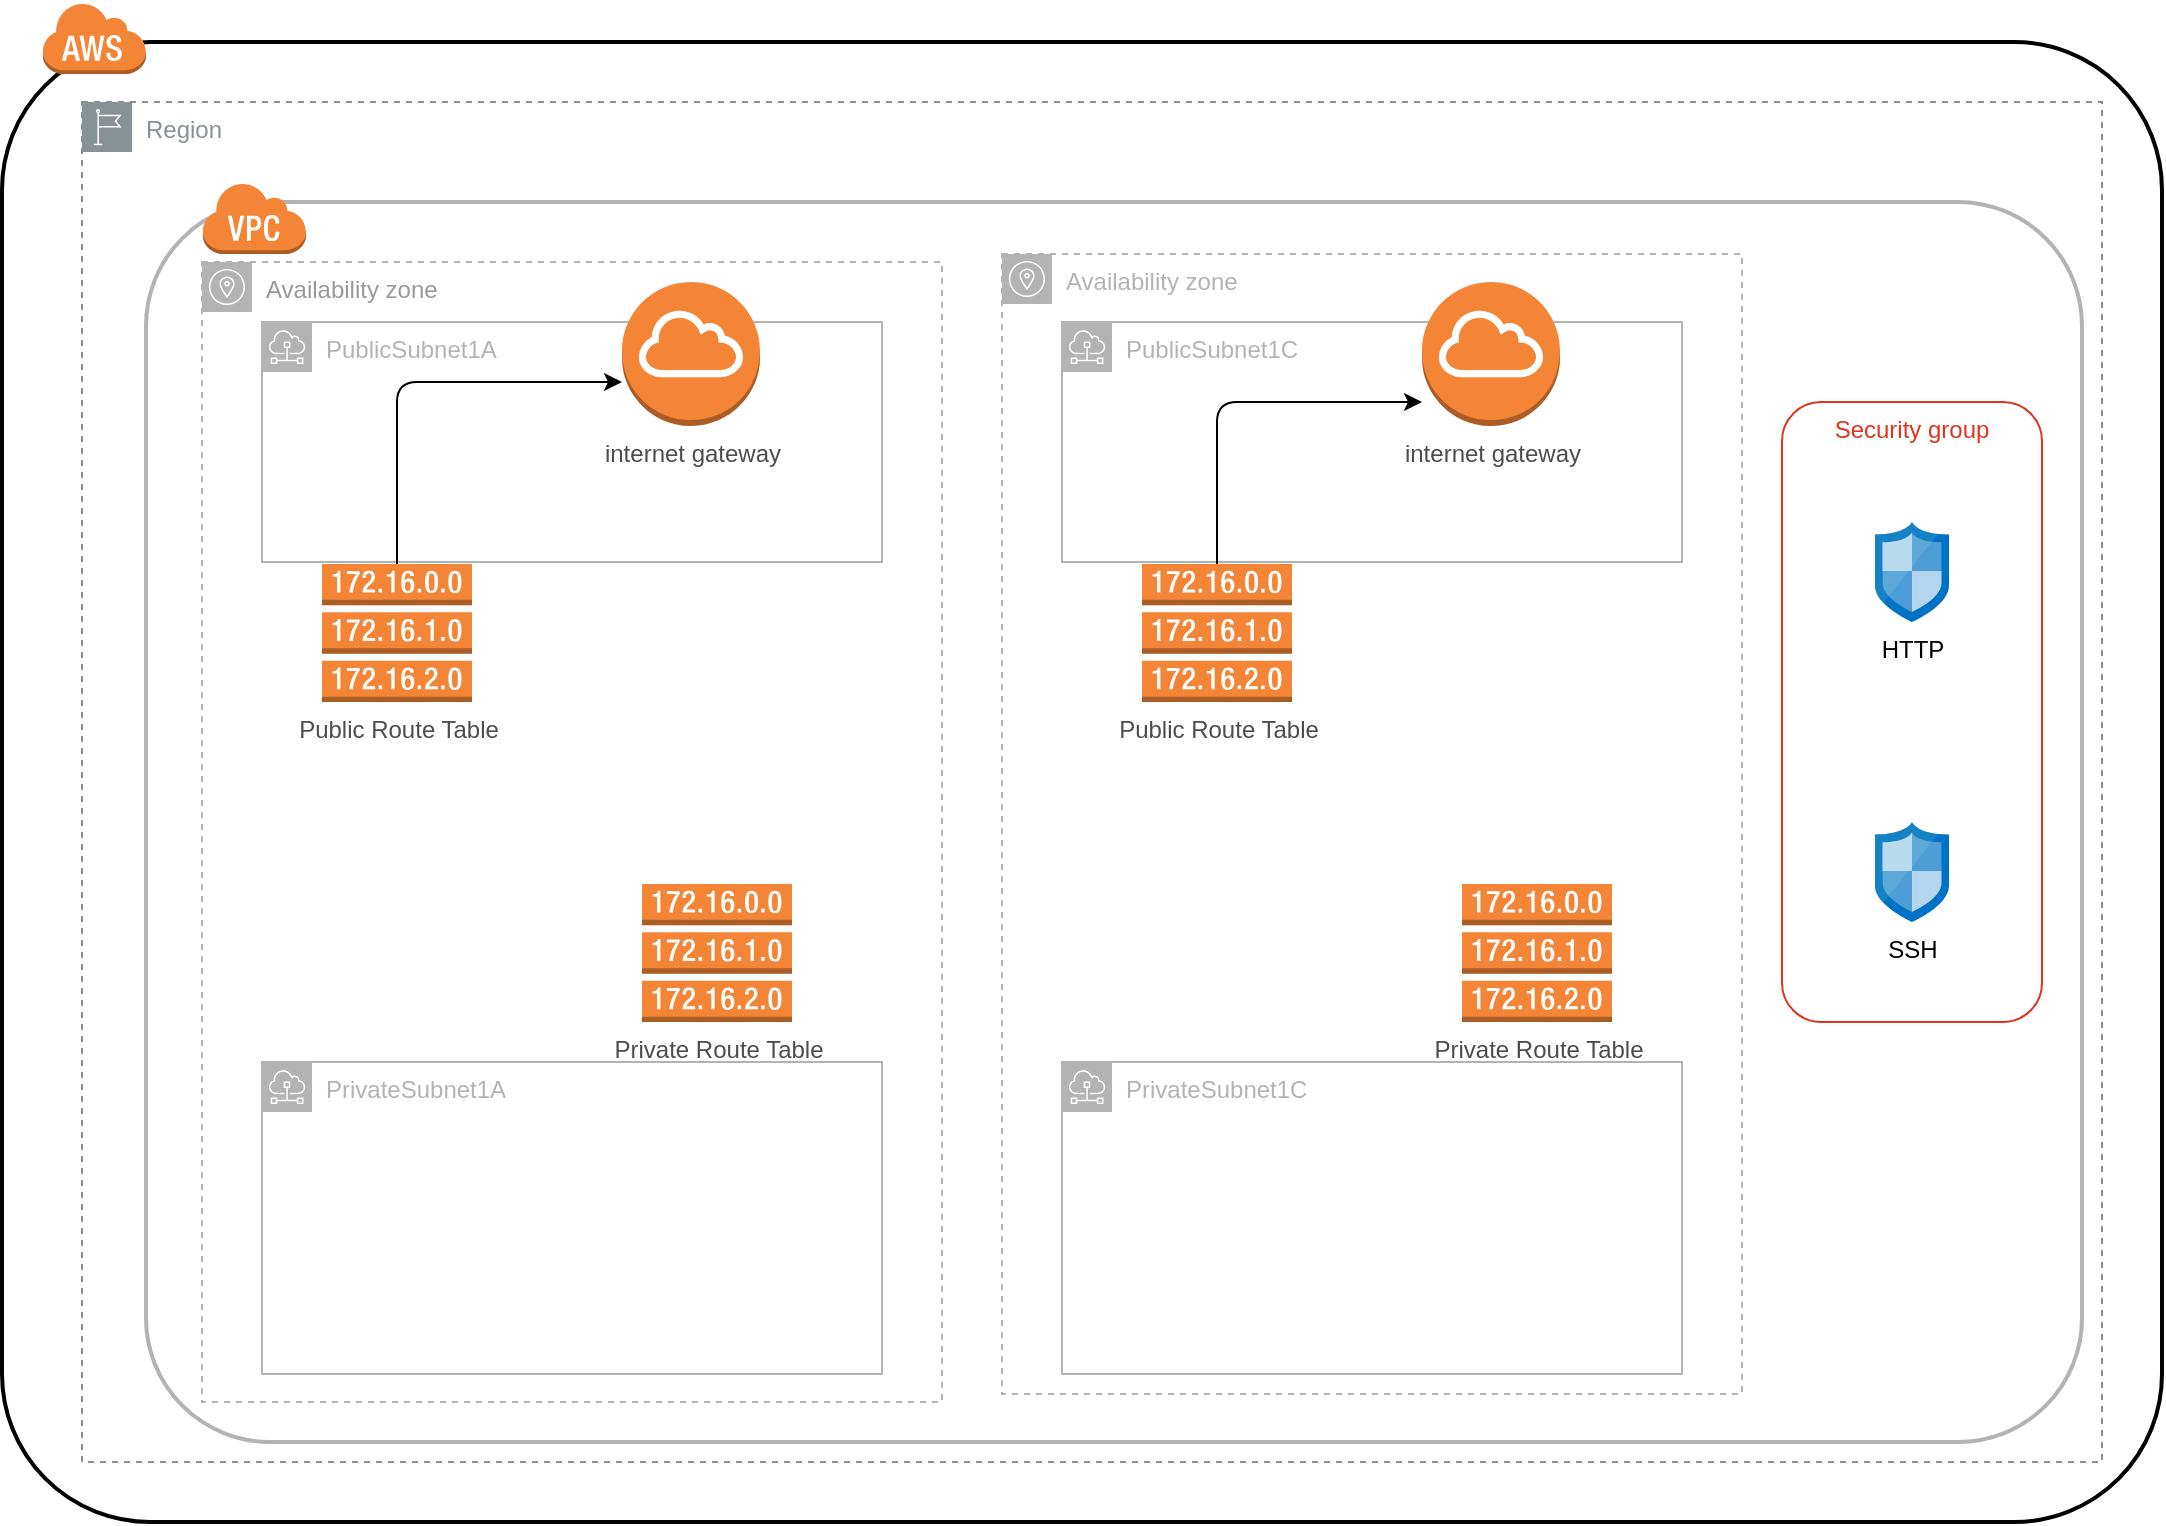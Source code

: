 <mxfile>
    <diagram id="Ht1M8jgEwFfnCIfOTk4-" name="Page-1">
        <mxGraphModel dx="892" dy="498" grid="1" gridSize="10" guides="1" tooltips="1" connect="1" arrows="1" fold="1" page="1" pageScale="1" pageWidth="1169" pageHeight="827" background="#ffffff" math="0" shadow="0">
            <root>
                <mxCell id="0"/>
                <mxCell id="1" parent="0"/>
                <mxCell id="N_iScunYjM78a0ColuLF-1" value="" style="rounded=1;arcSize=10;dashed=0;fillColor=none;gradientColor=none;strokeWidth=2;strokeColor=#000000;" parent="1" vertex="1">
                    <mxGeometry x="70" y="50" width="1080" height="740" as="geometry"/>
                </mxCell>
                <mxCell id="N_iScunYjM78a0ColuLF-5" value="Region" style="sketch=0;outlineConnect=0;gradientColor=none;html=1;whiteSpace=wrap;fontSize=12;fontStyle=0;shape=mxgraph.aws4.group;grIcon=mxgraph.aws4.group_region;strokeColor=#879196;fillColor=none;verticalAlign=top;align=left;spacingLeft=30;fontColor=#879196;dashed=1;rounded=1;" parent="1" vertex="1">
                    <mxGeometry x="110" y="80" width="1010" height="680" as="geometry"/>
                </mxCell>
                <mxCell id="N_iScunYjM78a0ColuLF-3" value="" style="rounded=1;arcSize=10;dashed=0;fillColor=none;gradientColor=none;strokeWidth=2;strokeColor=#B3B3B3;" parent="1" vertex="1">
                    <mxGeometry x="142" y="130" width="968" height="620" as="geometry"/>
                </mxCell>
                <mxCell id="13" value="Availability zone" style="sketch=0;outlineConnect=0;gradientColor=none;html=1;whiteSpace=wrap;fontSize=12;fontStyle=0;shape=mxgraph.aws4.group;grIcon=mxgraph.aws4.group_availability_zone;strokeColor=#B3B3B3;fillColor=none;verticalAlign=top;align=left;spacingLeft=30;fontColor=#B3B3B3;dashed=1;rounded=1;" parent="1" vertex="1">
                    <mxGeometry x="570" y="156" width="370" height="570" as="geometry"/>
                </mxCell>
                <mxCell id="12" value="Availability zone" style="sketch=0;outlineConnect=0;gradientColor=none;html=1;whiteSpace=wrap;fontSize=12;fontStyle=0;shape=mxgraph.aws4.group;grIcon=mxgraph.aws4.group_availability_zone;strokeColor=#B3B3B3;fillColor=none;verticalAlign=top;align=left;spacingLeft=30;fontColor=#999999;dashed=1;rounded=1;" parent="1" vertex="1">
                    <mxGeometry x="170" y="160" width="370" height="570" as="geometry"/>
                </mxCell>
                <mxCell id="N_iScunYjM78a0ColuLF-2" value="" style="dashed=0;html=1;shape=mxgraph.aws3.cloud;fillColor=#F58536;gradientColor=none;dashed=0;rounded=1;" parent="1" vertex="1">
                    <mxGeometry x="90" y="30" width="52" height="36" as="geometry"/>
                </mxCell>
                <mxCell id="N_iScunYjM78a0ColuLF-4" value="" style="dashed=0;html=1;shape=mxgraph.aws3.virtual_private_cloud;fillColor=#F58536;gradientColor=none;dashed=0;rounded=1;" parent="1" vertex="1">
                    <mxGeometry x="170" y="120" width="52" height="36" as="geometry"/>
                </mxCell>
                <mxCell id="5" value="PublicSubnet1A" style="sketch=0;outlineConnect=0;gradientColor=none;html=1;whiteSpace=wrap;fontSize=12;fontStyle=0;shape=mxgraph.aws4.group;grIcon=mxgraph.aws4.group_subnet;strokeColor=#B3B3B3;fillColor=none;verticalAlign=top;align=left;spacingLeft=30;fontColor=#B3B3B3;dashed=0;rounded=1;" parent="1" vertex="1">
                    <mxGeometry x="200" y="190" width="310" height="120" as="geometry"/>
                </mxCell>
                <mxCell id="6" value="PrivateSubnet1A" style="sketch=0;outlineConnect=0;gradientColor=none;html=1;whiteSpace=wrap;fontSize=12;fontStyle=0;shape=mxgraph.aws4.group;grIcon=mxgraph.aws4.group_subnet;strokeColor=#B3B3B3;fillColor=none;verticalAlign=top;align=left;spacingLeft=30;fontColor=#B3B3B3;dashed=0;rounded=1;" parent="1" vertex="1">
                    <mxGeometry x="200" y="560" width="310" height="156" as="geometry"/>
                </mxCell>
                <mxCell id="7" value="PublicSubnet1C" style="sketch=0;outlineConnect=0;gradientColor=none;html=1;whiteSpace=wrap;fontSize=12;fontStyle=0;shape=mxgraph.aws4.group;grIcon=mxgraph.aws4.group_subnet;strokeColor=#B3B3B3;fillColor=none;verticalAlign=top;align=left;spacingLeft=30;fontColor=#B3B3B3;dashed=0;rounded=1;" parent="1" vertex="1">
                    <mxGeometry x="600" y="190" width="310" height="120" as="geometry"/>
                </mxCell>
                <mxCell id="9" value="PrivateSubnet1C" style="sketch=0;outlineConnect=0;gradientColor=none;html=1;whiteSpace=wrap;fontSize=12;fontStyle=0;shape=mxgraph.aws4.group;grIcon=mxgraph.aws4.group_subnet;strokeColor=#B3B3B3;fillColor=none;verticalAlign=top;align=left;spacingLeft=30;fontColor=#B3B3B3;dashed=0;rounded=1;" parent="1" vertex="1">
                    <mxGeometry x="600" y="560" width="310" height="156" as="geometry"/>
                </mxCell>
                <mxCell id="10" value="internet gateway" style="outlineConnect=0;dashed=0;verticalLabelPosition=bottom;verticalAlign=top;align=center;html=1;shape=mxgraph.aws3.internet_gateway;fillColor=#F58536;gradientColor=none;rounded=1;fontColor=#4D4D4D;" parent="1" vertex="1">
                    <mxGeometry x="380" y="170" width="69" height="72" as="geometry"/>
                </mxCell>
                <mxCell id="11" value="internet gateway" style="outlineConnect=0;dashed=0;verticalLabelPosition=bottom;verticalAlign=top;align=center;html=1;shape=mxgraph.aws3.internet_gateway;fillColor=#F58536;gradientColor=none;rounded=1;fontColor=#4D4D4D;" parent="1" vertex="1">
                    <mxGeometry x="780" y="170" width="69" height="72" as="geometry"/>
                </mxCell>
                <mxCell id="22" style="edgeStyle=orthogonalEdgeStyle;html=1;rounded=1;strokeColor=#000000;" parent="1" source="15" target="10" edge="1">
                    <mxGeometry relative="1" as="geometry">
                        <Array as="points">
                            <mxPoint x="268" y="220"/>
                        </Array>
                    </mxGeometry>
                </mxCell>
                <mxCell id="15" value="Public Route Table" style="outlineConnect=0;dashed=0;verticalLabelPosition=bottom;verticalAlign=top;align=center;html=1;shape=mxgraph.aws3.route_table;fillColor=#F58536;gradientColor=none;rounded=1;fontColor=#4D4D4D;" parent="1" vertex="1">
                    <mxGeometry x="230" y="311" width="75" height="69" as="geometry"/>
                </mxCell>
                <mxCell id="16" value="Private Route Table" style="outlineConnect=0;dashed=0;verticalLabelPosition=bottom;verticalAlign=top;align=center;html=1;shape=mxgraph.aws3.route_table;fillColor=#F58536;gradientColor=none;rounded=1;fontColor=#4D4D4D;" parent="1" vertex="1">
                    <mxGeometry x="390" y="471" width="75" height="69" as="geometry"/>
                </mxCell>
                <mxCell id="24" style="edgeStyle=orthogonalEdgeStyle;html=1;rounded=1;strokeColor=#000000;" parent="1" source="17" target="11" edge="1">
                    <mxGeometry relative="1" as="geometry">
                        <Array as="points">
                            <mxPoint x="678" y="230"/>
                        </Array>
                    </mxGeometry>
                </mxCell>
                <mxCell id="17" value="Public Route Table" style="outlineConnect=0;dashed=0;verticalLabelPosition=bottom;verticalAlign=top;align=center;html=1;shape=mxgraph.aws3.route_table;fillColor=#F58536;gradientColor=none;rounded=1;fontColor=#4D4D4D;" parent="1" vertex="1">
                    <mxGeometry x="640" y="311" width="75" height="69" as="geometry"/>
                </mxCell>
                <mxCell id="18" value="Private Route Table" style="outlineConnect=0;dashed=0;verticalLabelPosition=bottom;verticalAlign=top;align=center;html=1;shape=mxgraph.aws3.route_table;fillColor=#F58536;gradientColor=none;rounded=1;fontColor=#4D4D4D;" parent="1" vertex="1">
                    <mxGeometry x="800" y="471" width="75" height="69" as="geometry"/>
                </mxCell>
                <mxCell id="19" value="Security group" style="fillColor=none;strokeColor=#DD3522;verticalAlign=top;fontStyle=0;fontColor=#DD3522;rounded=1;" parent="1" vertex="1">
                    <mxGeometry x="960" y="230" width="130" height="310" as="geometry"/>
                </mxCell>
                <mxCell id="20" value="HTTP" style="sketch=0;aspect=fixed;html=1;points=[];align=center;image;fontSize=12;image=img/lib/mscae/Network_Security_Groups_Classic.svg;rounded=1;" parent="1" vertex="1">
                    <mxGeometry x="1006.5" y="290" width="37" height="50" as="geometry"/>
                </mxCell>
                <mxCell id="21" value="SSH" style="sketch=0;aspect=fixed;html=1;points=[];align=center;image;fontSize=12;image=img/lib/mscae/Network_Security_Groups_Classic.svg;rounded=1;" parent="1" vertex="1">
                    <mxGeometry x="1006.5" y="440" width="37" height="50" as="geometry"/>
                </mxCell>
            </root>
        </mxGraphModel>
    </diagram>
</mxfile>